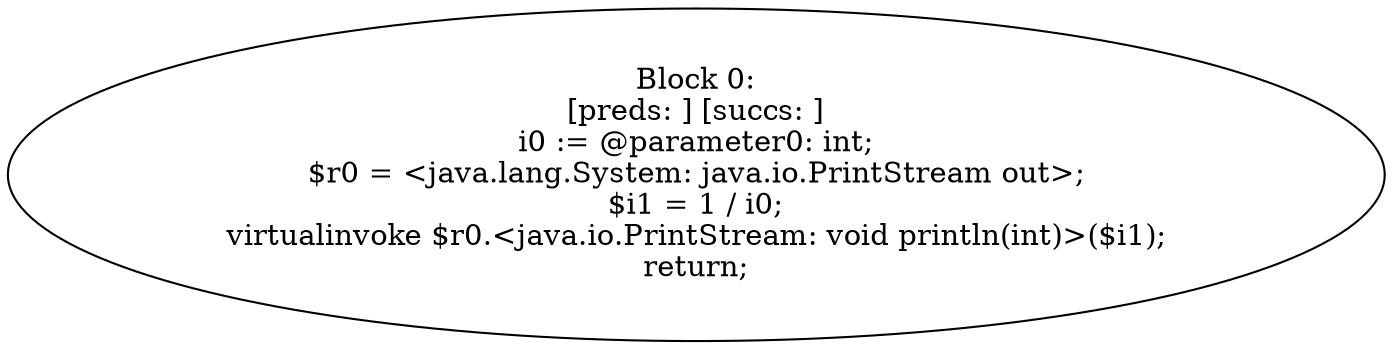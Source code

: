 digraph "unitGraph" {
    "Block 0:
[preds: ] [succs: ]
i0 := @parameter0: int;
$r0 = <java.lang.System: java.io.PrintStream out>;
$i1 = 1 / i0;
virtualinvoke $r0.<java.io.PrintStream: void println(int)>($i1);
return;
"
}
